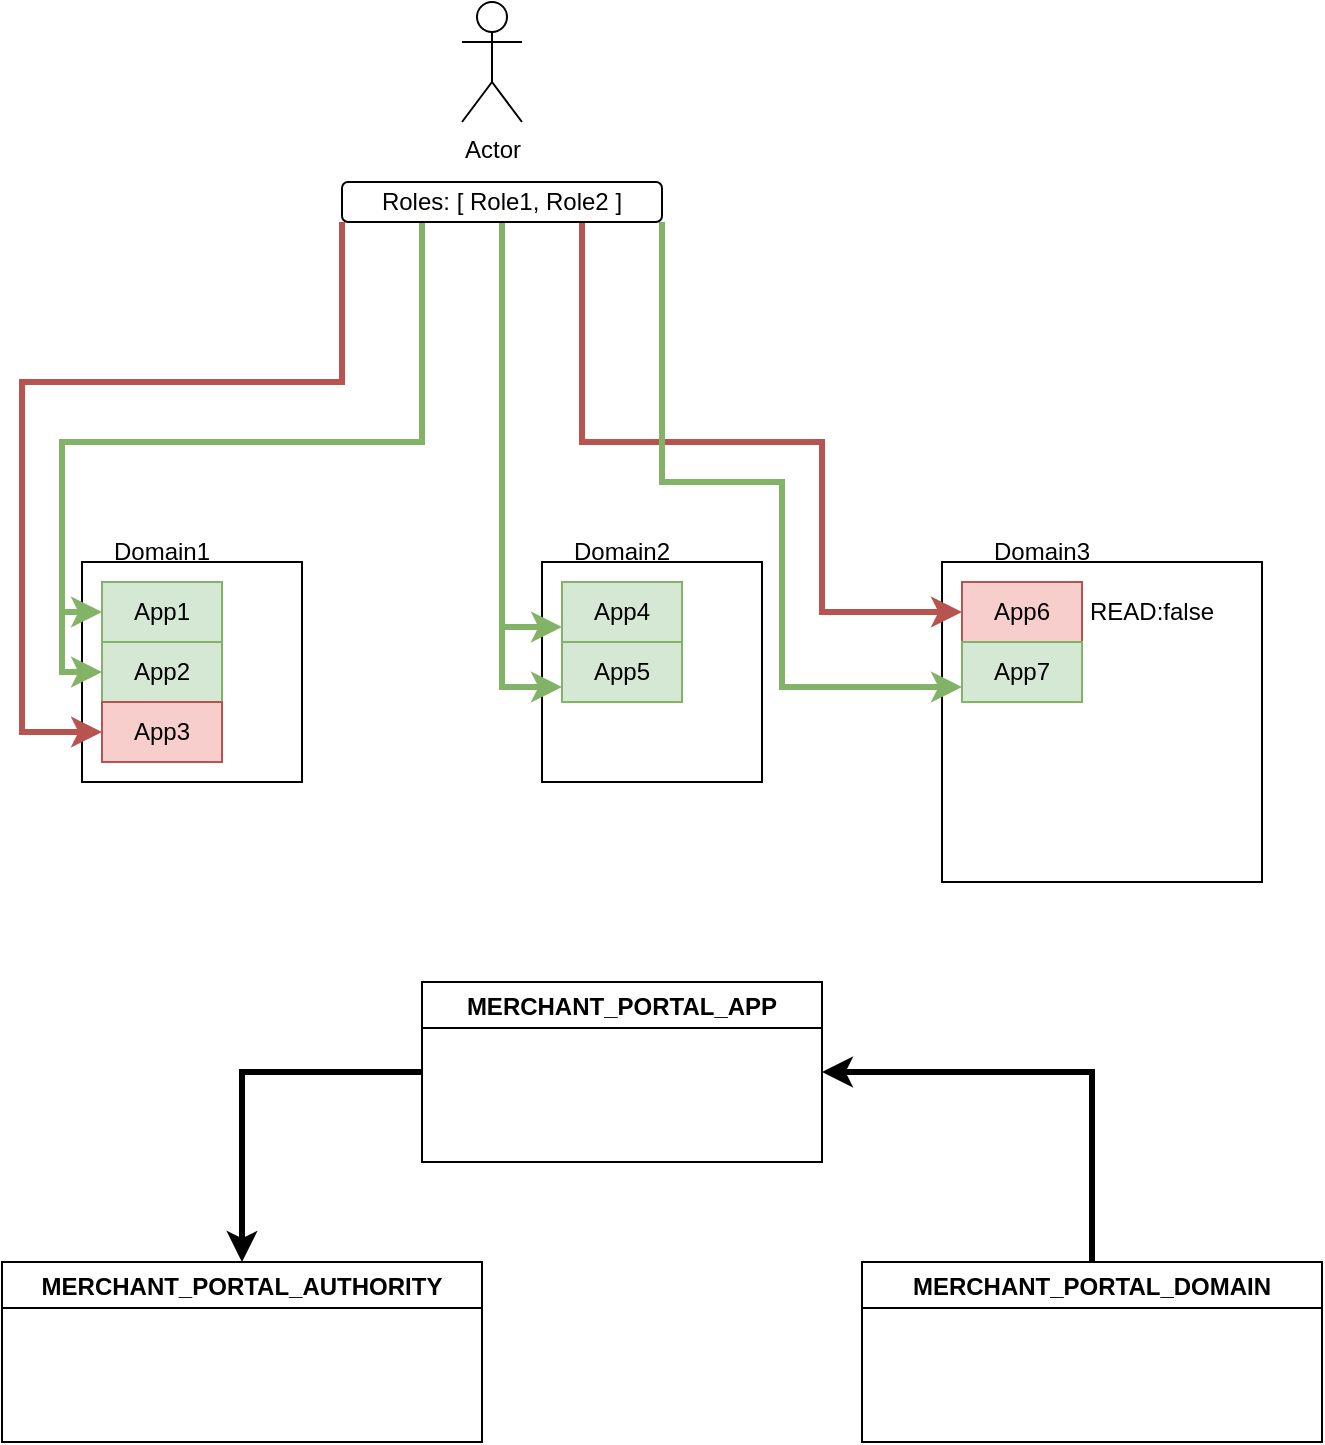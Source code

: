 <mxfile version="16.2.6" type="github">
  <diagram id="B3T2ok7oCwddM9JErL32" name="Page-1">
    <mxGraphModel dx="766" dy="1653" grid="1" gridSize="10" guides="1" tooltips="1" connect="1" arrows="1" fold="1" page="1" pageScale="1" pageWidth="827" pageHeight="1169" math="0" shadow="0">
      <root>
        <mxCell id="0" />
        <mxCell id="1" parent="0" />
        <mxCell id="VVBchH5EMKtEPRIQPdoM-1" value="Actor" style="shape=umlActor;verticalLabelPosition=bottom;verticalAlign=top;html=1;outlineConnect=0;" vertex="1" parent="1">
          <mxGeometry x="240" y="-150" width="30" height="60" as="geometry" />
        </mxCell>
        <mxCell id="VVBchH5EMKtEPRIQPdoM-3" value="" style="whiteSpace=wrap;html=1;aspect=fixed;" vertex="1" parent="1">
          <mxGeometry x="50" y="130" width="110" height="110" as="geometry" />
        </mxCell>
        <mxCell id="VVBchH5EMKtEPRIQPdoM-4" value="Domain1" style="text;html=1;strokeColor=none;fillColor=none;align=center;verticalAlign=middle;whiteSpace=wrap;rounded=0;" vertex="1" parent="1">
          <mxGeometry x="60" y="110" width="60" height="30" as="geometry" />
        </mxCell>
        <mxCell id="VVBchH5EMKtEPRIQPdoM-5" value="App1" style="text;html=1;strokeColor=#82b366;fillColor=#d5e8d4;align=center;verticalAlign=middle;whiteSpace=wrap;rounded=0;" vertex="1" parent="1">
          <mxGeometry x="60" y="140" width="60" height="30" as="geometry" />
        </mxCell>
        <mxCell id="VVBchH5EMKtEPRIQPdoM-6" value="App2" style="text;html=1;strokeColor=#82b366;fillColor=#d5e8d4;align=center;verticalAlign=middle;whiteSpace=wrap;rounded=0;" vertex="1" parent="1">
          <mxGeometry x="60" y="170" width="60" height="30" as="geometry" />
        </mxCell>
        <mxCell id="VVBchH5EMKtEPRIQPdoM-7" value="App3" style="text;html=1;strokeColor=#b85450;fillColor=#f8cecc;align=center;verticalAlign=middle;whiteSpace=wrap;rounded=0;" vertex="1" parent="1">
          <mxGeometry x="60" y="200" width="60" height="30" as="geometry" />
        </mxCell>
        <mxCell id="VVBchH5EMKtEPRIQPdoM-8" value="" style="whiteSpace=wrap;html=1;aspect=fixed;" vertex="1" parent="1">
          <mxGeometry x="280" y="130" width="110" height="110" as="geometry" />
        </mxCell>
        <mxCell id="VVBchH5EMKtEPRIQPdoM-9" value="Domain2" style="text;html=1;strokeColor=none;fillColor=none;align=center;verticalAlign=middle;whiteSpace=wrap;rounded=0;" vertex="1" parent="1">
          <mxGeometry x="290" y="110" width="60" height="30" as="geometry" />
        </mxCell>
        <mxCell id="VVBchH5EMKtEPRIQPdoM-10" value="App4" style="text;html=1;strokeColor=#82b366;fillColor=#d5e8d4;align=center;verticalAlign=middle;whiteSpace=wrap;rounded=0;" vertex="1" parent="1">
          <mxGeometry x="290" y="140" width="60" height="30" as="geometry" />
        </mxCell>
        <mxCell id="VVBchH5EMKtEPRIQPdoM-11" value="App5" style="text;html=1;strokeColor=#82b366;fillColor=#d5e8d4;align=center;verticalAlign=middle;whiteSpace=wrap;rounded=0;" vertex="1" parent="1">
          <mxGeometry x="290" y="170" width="60" height="30" as="geometry" />
        </mxCell>
        <mxCell id="VVBchH5EMKtEPRIQPdoM-13" value="" style="whiteSpace=wrap;html=1;aspect=fixed;" vertex="1" parent="1">
          <mxGeometry x="480" y="130" width="160" height="160" as="geometry" />
        </mxCell>
        <mxCell id="VVBchH5EMKtEPRIQPdoM-14" value="Domain3" style="text;html=1;strokeColor=none;fillColor=none;align=center;verticalAlign=middle;whiteSpace=wrap;rounded=0;" vertex="1" parent="1">
          <mxGeometry x="500" y="110" width="60" height="30" as="geometry" />
        </mxCell>
        <mxCell id="VVBchH5EMKtEPRIQPdoM-15" value="App6" style="text;html=1;strokeColor=#b85450;fillColor=#f8cecc;align=center;verticalAlign=middle;whiteSpace=wrap;rounded=0;" vertex="1" parent="1">
          <mxGeometry x="490" y="140" width="60" height="30" as="geometry" />
        </mxCell>
        <mxCell id="VVBchH5EMKtEPRIQPdoM-16" value="App7" style="text;html=1;strokeColor=#82b366;fillColor=#d5e8d4;align=center;verticalAlign=middle;whiteSpace=wrap;rounded=0;" vertex="1" parent="1">
          <mxGeometry x="490" y="170" width="60" height="30" as="geometry" />
        </mxCell>
        <mxCell id="VVBchH5EMKtEPRIQPdoM-21" style="edgeStyle=orthogonalEdgeStyle;rounded=0;orthogonalLoop=1;jettySize=auto;html=1;exitX=0.25;exitY=1;exitDx=0;exitDy=0;entryX=0;entryY=0.5;entryDx=0;entryDy=0;fillColor=#d5e8d4;strokeColor=#82b366;strokeWidth=3;" edge="1" parent="1" source="VVBchH5EMKtEPRIQPdoM-19" target="VVBchH5EMKtEPRIQPdoM-5">
          <mxGeometry relative="1" as="geometry">
            <Array as="points">
              <mxPoint x="220" y="70" />
              <mxPoint x="40" y="70" />
              <mxPoint x="40" y="155" />
            </Array>
          </mxGeometry>
        </mxCell>
        <mxCell id="VVBchH5EMKtEPRIQPdoM-22" style="edgeStyle=orthogonalEdgeStyle;rounded=0;orthogonalLoop=1;jettySize=auto;html=1;exitX=0.25;exitY=1;exitDx=0;exitDy=0;entryX=0;entryY=0.5;entryDx=0;entryDy=0;fillColor=#d5e8d4;strokeColor=#82b366;strokeWidth=3;" edge="1" parent="1" source="VVBchH5EMKtEPRIQPdoM-19" target="VVBchH5EMKtEPRIQPdoM-6">
          <mxGeometry relative="1" as="geometry">
            <Array as="points">
              <mxPoint x="220" y="70" />
              <mxPoint x="40" y="70" />
              <mxPoint x="40" y="185" />
            </Array>
          </mxGeometry>
        </mxCell>
        <mxCell id="VVBchH5EMKtEPRIQPdoM-24" style="edgeStyle=orthogonalEdgeStyle;rounded=0;orthogonalLoop=1;jettySize=auto;html=1;exitX=0.5;exitY=1;exitDx=0;exitDy=0;entryX=0;entryY=0.75;entryDx=0;entryDy=0;strokeWidth=3;fillColor=#d5e8d4;strokeColor=#82b366;" edge="1" parent="1" source="VVBchH5EMKtEPRIQPdoM-19" target="VVBchH5EMKtEPRIQPdoM-10">
          <mxGeometry relative="1" as="geometry" />
        </mxCell>
        <mxCell id="VVBchH5EMKtEPRIQPdoM-25" style="edgeStyle=orthogonalEdgeStyle;rounded=0;orthogonalLoop=1;jettySize=auto;html=1;exitX=0.5;exitY=1;exitDx=0;exitDy=0;entryX=0;entryY=0.75;entryDx=0;entryDy=0;strokeWidth=3;fillColor=#d5e8d4;strokeColor=#82b366;" edge="1" parent="1" source="VVBchH5EMKtEPRIQPdoM-19" target="VVBchH5EMKtEPRIQPdoM-11">
          <mxGeometry relative="1" as="geometry" />
        </mxCell>
        <mxCell id="VVBchH5EMKtEPRIQPdoM-26" style="edgeStyle=orthogonalEdgeStyle;rounded=0;orthogonalLoop=1;jettySize=auto;html=1;exitX=0.75;exitY=1;exitDx=0;exitDy=0;entryX=0;entryY=0.5;entryDx=0;entryDy=0;strokeWidth=3;fillColor=#f8cecc;strokeColor=#b85450;" edge="1" parent="1" source="VVBchH5EMKtEPRIQPdoM-19" target="VVBchH5EMKtEPRIQPdoM-15">
          <mxGeometry relative="1" as="geometry">
            <Array as="points">
              <mxPoint x="300" y="70" />
              <mxPoint x="420" y="70" />
              <mxPoint x="420" y="155" />
            </Array>
          </mxGeometry>
        </mxCell>
        <mxCell id="VVBchH5EMKtEPRIQPdoM-27" style="edgeStyle=orthogonalEdgeStyle;rounded=0;orthogonalLoop=1;jettySize=auto;html=1;exitX=1;exitY=1;exitDx=0;exitDy=0;entryX=0;entryY=0.75;entryDx=0;entryDy=0;strokeWidth=3;fillColor=#d5e8d4;strokeColor=#82b366;" edge="1" parent="1" source="VVBchH5EMKtEPRIQPdoM-19" target="VVBchH5EMKtEPRIQPdoM-16">
          <mxGeometry relative="1" as="geometry">
            <Array as="points">
              <mxPoint x="340" y="90" />
              <mxPoint x="400" y="90" />
              <mxPoint x="400" y="193" />
            </Array>
          </mxGeometry>
        </mxCell>
        <mxCell id="VVBchH5EMKtEPRIQPdoM-29" style="edgeStyle=orthogonalEdgeStyle;rounded=0;orthogonalLoop=1;jettySize=auto;html=1;exitX=0;exitY=1;exitDx=0;exitDy=0;entryX=0;entryY=0.5;entryDx=0;entryDy=0;strokeWidth=3;fillColor=#f8cecc;strokeColor=#b85450;" edge="1" parent="1" source="VVBchH5EMKtEPRIQPdoM-19" target="VVBchH5EMKtEPRIQPdoM-7">
          <mxGeometry relative="1" as="geometry">
            <Array as="points">
              <mxPoint x="180" y="40" />
              <mxPoint x="20" y="40" />
              <mxPoint x="20" y="215" />
            </Array>
          </mxGeometry>
        </mxCell>
        <mxCell id="VVBchH5EMKtEPRIQPdoM-19" value="Roles: [ Role1, Role2 ]" style="rounded=1;whiteSpace=wrap;html=1;" vertex="1" parent="1">
          <mxGeometry x="180" y="-60" width="160" height="20" as="geometry" />
        </mxCell>
        <mxCell id="VVBchH5EMKtEPRIQPdoM-30" value="READ:false" style="text;html=1;strokeColor=none;fillColor=none;align=center;verticalAlign=middle;whiteSpace=wrap;rounded=0;" vertex="1" parent="1">
          <mxGeometry x="555" y="140" width="60" height="30" as="geometry" />
        </mxCell>
        <mxCell id="VVBchH5EMKtEPRIQPdoM-44" style="edgeStyle=orthogonalEdgeStyle;rounded=0;orthogonalLoop=1;jettySize=auto;html=1;exitX=0;exitY=0.5;exitDx=0;exitDy=0;entryX=0.5;entryY=0;entryDx=0;entryDy=0;strokeWidth=3;" edge="1" parent="1" source="VVBchH5EMKtEPRIQPdoM-34" target="VVBchH5EMKtEPRIQPdoM-36">
          <mxGeometry relative="1" as="geometry" />
        </mxCell>
        <mxCell id="VVBchH5EMKtEPRIQPdoM-34" value="MERCHANT_PORTAL_APP" style="swimlane;" vertex="1" parent="1">
          <mxGeometry x="220" y="340" width="200" height="90" as="geometry" />
        </mxCell>
        <mxCell id="VVBchH5EMKtEPRIQPdoM-42" style="edgeStyle=orthogonalEdgeStyle;rounded=0;orthogonalLoop=1;jettySize=auto;html=1;exitX=0.5;exitY=0;exitDx=0;exitDy=0;entryX=1;entryY=0.5;entryDx=0;entryDy=0;strokeWidth=3;" edge="1" parent="1" source="VVBchH5EMKtEPRIQPdoM-35" target="VVBchH5EMKtEPRIQPdoM-34">
          <mxGeometry relative="1" as="geometry" />
        </mxCell>
        <mxCell id="VVBchH5EMKtEPRIQPdoM-35" value="MERCHANT_PORTAL_DOMAIN" style="swimlane;" vertex="1" parent="1">
          <mxGeometry x="440" y="480" width="230" height="90" as="geometry" />
        </mxCell>
        <mxCell id="VVBchH5EMKtEPRIQPdoM-36" value="MERCHANT_PORTAL_AUTHORITY" style="swimlane;" vertex="1" parent="1">
          <mxGeometry x="10" y="480" width="240" height="90" as="geometry" />
        </mxCell>
      </root>
    </mxGraphModel>
  </diagram>
</mxfile>
